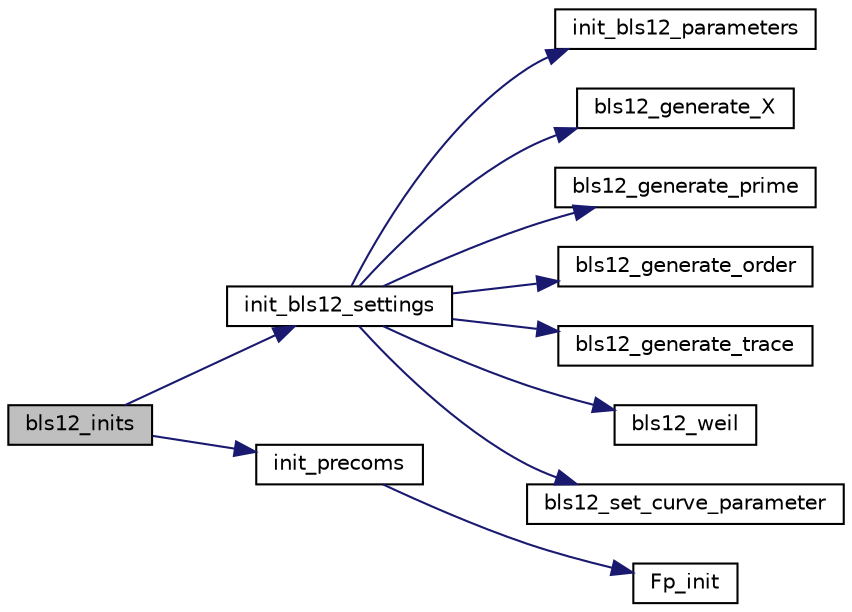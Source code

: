 digraph "bls12_inits"
{
  edge [fontname="Helvetica",fontsize="10",labelfontname="Helvetica",labelfontsize="10"];
  node [fontname="Helvetica",fontsize="10",shape=record];
  rankdir="LR";
  Node0 [label="bls12_inits",height=0.2,width=0.4,color="black", fillcolor="grey75", style="filled", fontcolor="black"];
  Node0 -> Node1 [color="midnightblue",fontsize="10",style="solid",fontname="Helvetica"];
  Node1 [label="init_bls12_settings",height=0.2,width=0.4,color="black", fillcolor="white", style="filled",URL="$curve__settings_8h.html#adfb3a63a523ad6bb209fad3db7f20047"];
  Node1 -> Node2 [color="midnightblue",fontsize="10",style="solid",fontname="Helvetica"];
  Node2 [label="init_bls12_parameters",height=0.2,width=0.4,color="black", fillcolor="white", style="filled",URL="$curve__settings_8h.html#a17764e96f5eacb09c2edc2bf2eeaddeb"];
  Node1 -> Node3 [color="midnightblue",fontsize="10",style="solid",fontname="Helvetica"];
  Node3 [label="bls12_generate_X",height=0.2,width=0.4,color="black", fillcolor="white", style="filled",URL="$curve__settings_8h.html#a3f6cf44a99eee03ecb0e8a4bb162c622"];
  Node1 -> Node4 [color="midnightblue",fontsize="10",style="solid",fontname="Helvetica"];
  Node4 [label="bls12_generate_prime",height=0.2,width=0.4,color="black", fillcolor="white", style="filled",URL="$curve__settings_8h.html#a1b107bc5b647bc5d3861286fa2d3cc11"];
  Node1 -> Node5 [color="midnightblue",fontsize="10",style="solid",fontname="Helvetica"];
  Node5 [label="bls12_generate_order",height=0.2,width=0.4,color="black", fillcolor="white", style="filled",URL="$curve__settings_8h.html#ad19981ec357b6c465cbd768f89b6d42e"];
  Node1 -> Node6 [color="midnightblue",fontsize="10",style="solid",fontname="Helvetica"];
  Node6 [label="bls12_generate_trace",height=0.2,width=0.4,color="black", fillcolor="white", style="filled",URL="$curve__settings_8h.html#a91443c5d6e5c08599d2c9c0cae6b55c6"];
  Node1 -> Node7 [color="midnightblue",fontsize="10",style="solid",fontname="Helvetica"];
  Node7 [label="bls12_weil",height=0.2,width=0.4,color="black", fillcolor="white", style="filled",URL="$curve__settings_8h.html#af8fa5f50ee9d77c834f78ec4e1b45c93"];
  Node1 -> Node8 [color="midnightblue",fontsize="10",style="solid",fontname="Helvetica"];
  Node8 [label="bls12_set_curve_parameter",height=0.2,width=0.4,color="black", fillcolor="white", style="filled",URL="$curve__settings_8h.html#a2f976eaec9841301857ffc58c5ffd2d9"];
  Node0 -> Node9 [color="midnightblue",fontsize="10",style="solid",fontname="Helvetica"];
  Node9 [label="init_precoms",height=0.2,width=0.4,color="black", fillcolor="white", style="filled",URL="$bn__bls12__precoms_8h.html#a6d8315d6721fda3d585086b15cf55cd8"];
  Node9 -> Node10 [color="midnightblue",fontsize="10",style="solid",fontname="Helvetica"];
  Node10 [label="Fp_init",height=0.2,width=0.4,color="black", fillcolor="white", style="filled",URL="$bn__fp_8h.html#af102c589736284034064b7c2283000cb"];
}

